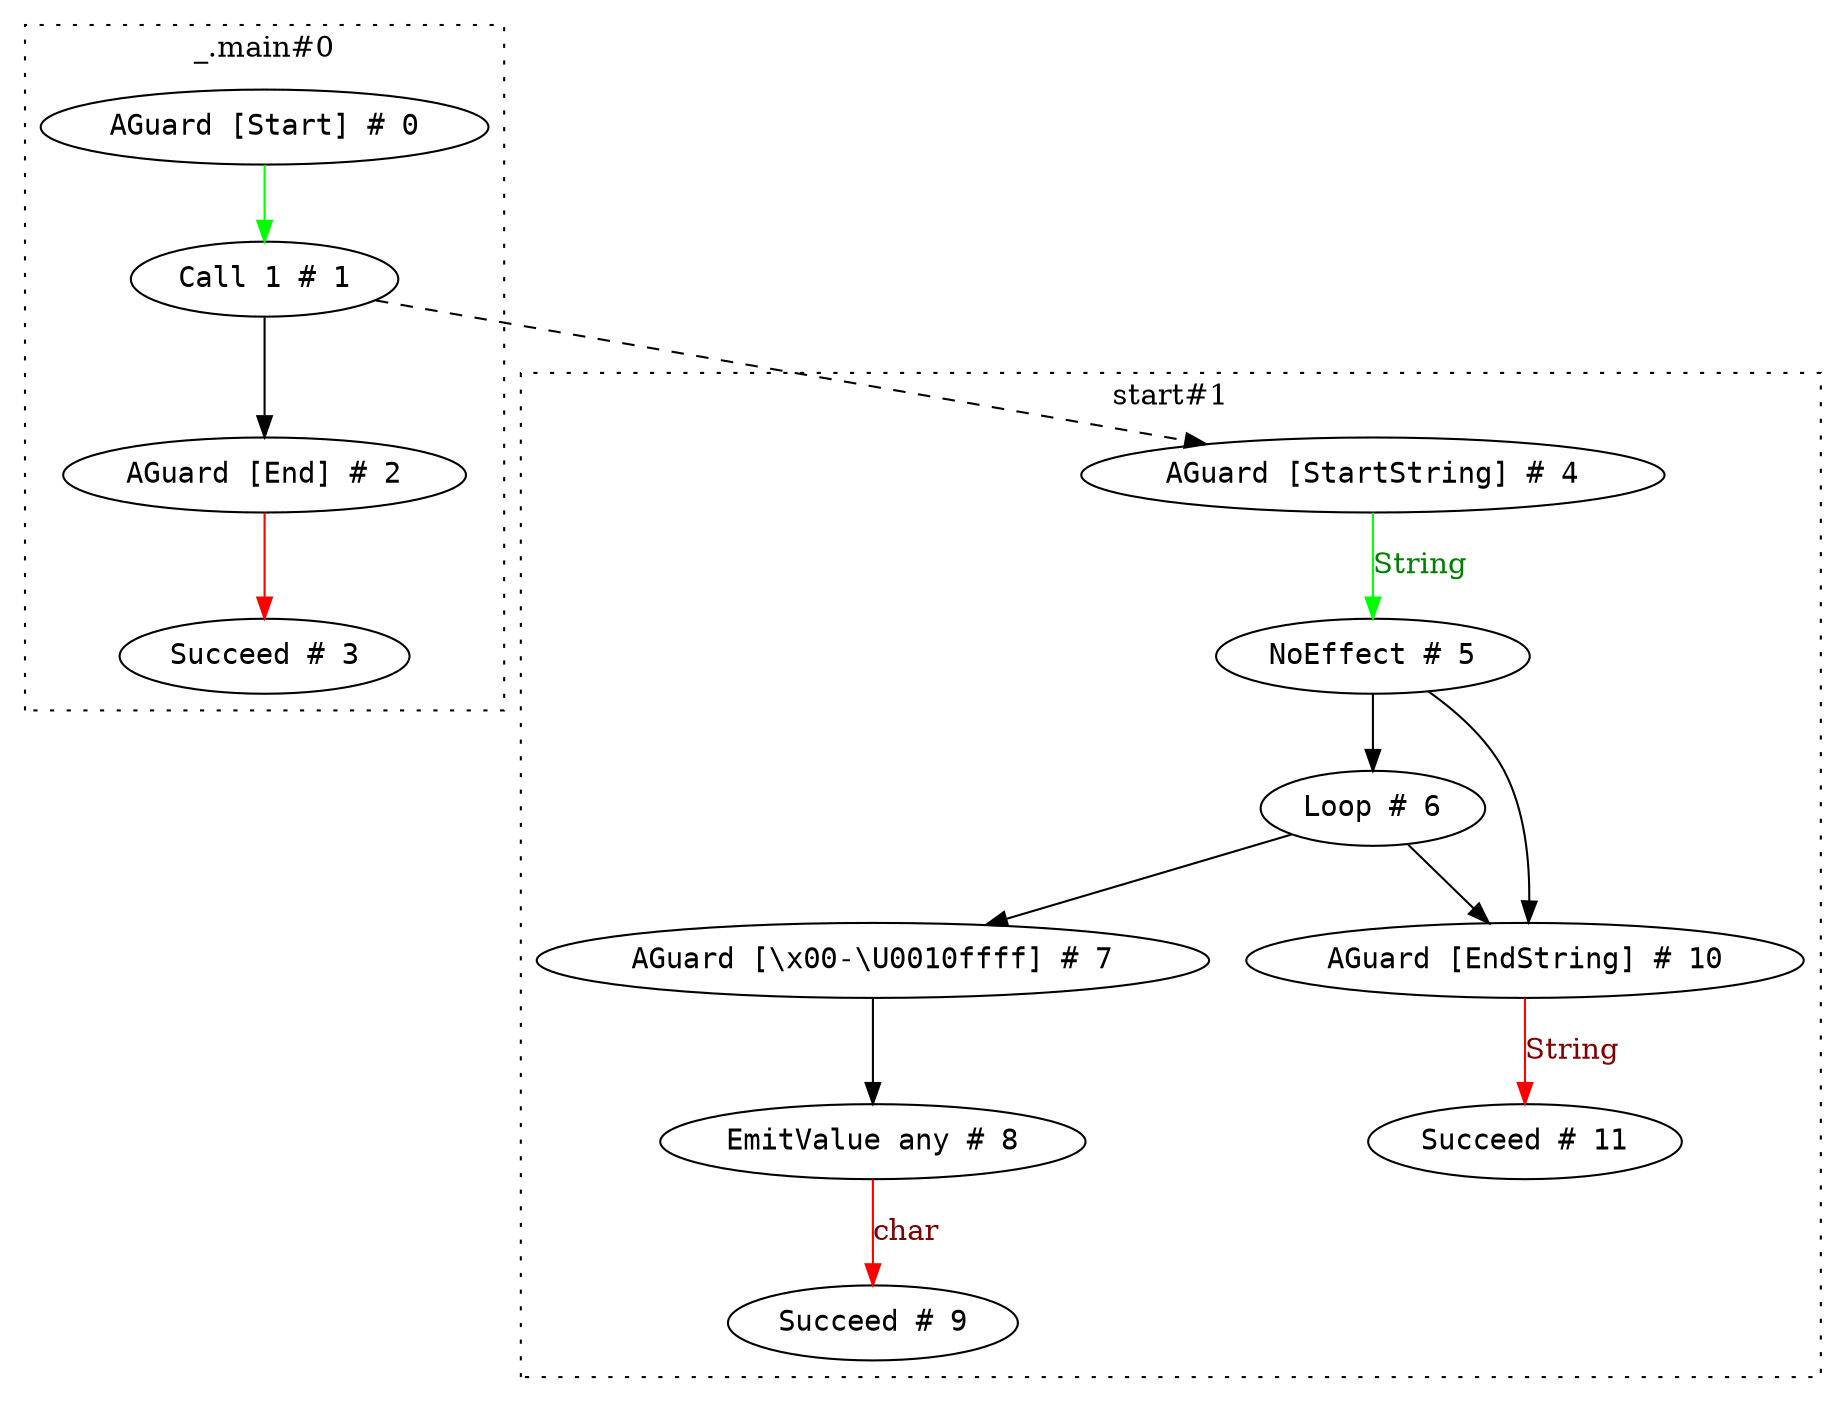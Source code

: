 digraph G {
  N0 [fontname="monospace", label="AGuard [Start] # 0"];
  N1 [fontname="monospace", label="Call 1 # 1"];
  N2 [fontname="monospace", label="AGuard [End] # 2"];
  N3 [fontname="monospace", label="Succeed # 3"];
  N4 [fontname="monospace", label="AGuard [StartString] # 4"];
  N5 [fontname="monospace", label="NoEffect # 5"];
  N6 [fontname="monospace", label="Loop # 6"];
  N7 [fontname="monospace", label="AGuard [\\x00-\\U0010ffff] # 7"];
  N8 [fontname="monospace", label="EmitValue any # 8"];
  N9 [fontname="monospace", label="Succeed # 9"];
  N10 [fontname="monospace", label="AGuard [EndString] # 10"];
  N11 [fontname="monospace", label="Succeed # 11"];
  
  subgraph cluster_SG1 { style=dotted;
    label="start#1";
    N11;N10;N9;N8;N7;N6;N5;N4; };
  subgraph cluster_SG0 { style=dotted;
    label="_.main#0";
    N3;N2;N1;N0; };
  
  edge [dir=forward];
  N0 -> N1 [style=solid, weight=2, label="", color="#00FF00",
            fontcolor="#008000"];
  N1 -> N2 [style=solid, weight=2];
  N1 -> N4 [style=dashed, weight=1];
  N2 -> N3 [style=solid, weight=2, label="", color="#FF0000",
            fontcolor="#800000"];
  N4 -> N5 [style=solid, weight=2, label="String", color="#00FF00",
            fontcolor="#008000"];
  N5 -> N6 [style=solid, weight=2];
  N5 -> N10 [style=solid, weight=2];
  N6 -> N7 [style=solid, weight=2];
  N6 -> N10 [style=solid, weight=2];
  N7 -> N8 [style=solid, weight=2];
  N8 -> N9 [style=solid, weight=2, label="char", color="#FF0000",
            fontcolor="#800000"];
  N10 -> N11 [style=solid, weight=2, label="String", color="#FF0000",
              fontcolor="#800000"];
  
  }
